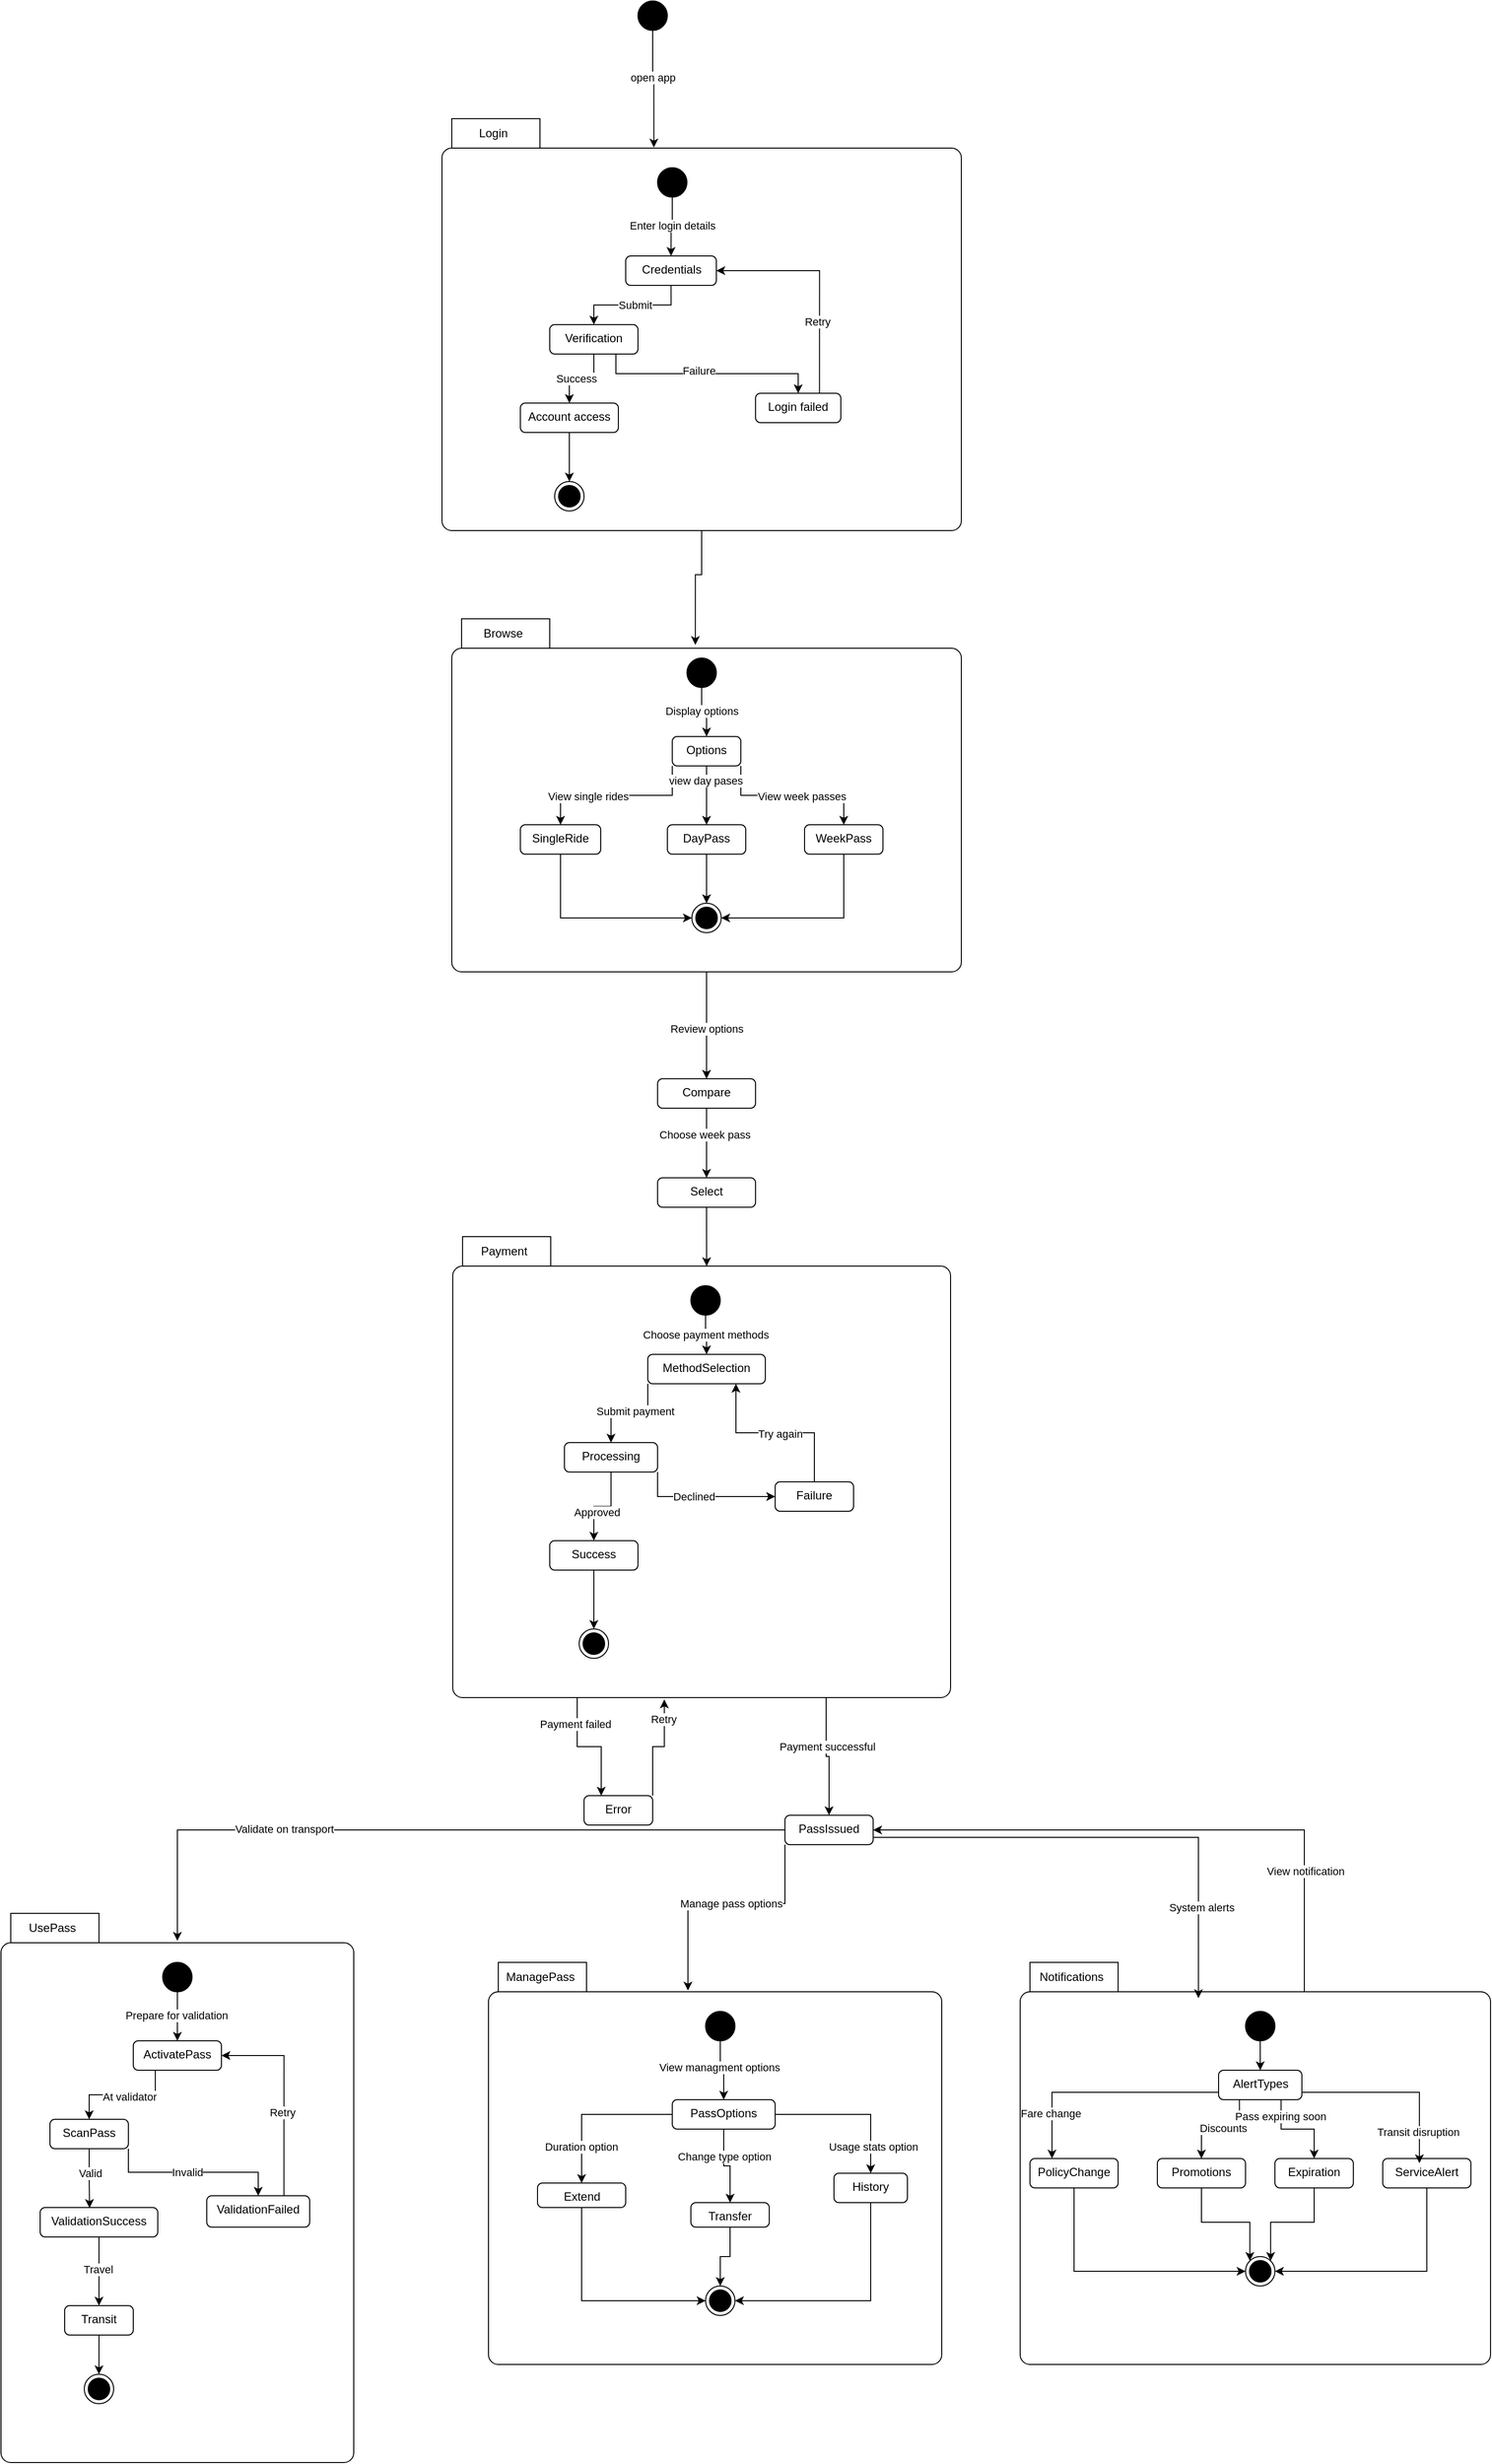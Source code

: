 <mxfile version="26.2.15">
  <diagram name="Page-1" id="yWDS3eIDdbbc97fjiq93">
    <mxGraphModel dx="3547" dy="3130" grid="1" gridSize="10" guides="1" tooltips="1" connect="1" arrows="1" fold="1" page="1" pageScale="1" pageWidth="827" pageHeight="1169" math="0" shadow="0">
      <root>
        <mxCell id="0" />
        <mxCell id="1" parent="0" />
        <mxCell id="4ijnzWLCs2FJMQsc7-n7-1" value="" style="ellipse;fillColor=strokeColor;html=1;" vertex="1" parent="1">
          <mxGeometry x="330" y="40" width="30" height="30" as="geometry" />
        </mxCell>
        <mxCell id="4ijnzWLCs2FJMQsc7-n7-2" value="Login" style="shape=folder;align=center;verticalAlign=middle;fontStyle=0;tabWidth=100;tabHeight=30;tabPosition=left;html=1;boundedLbl=1;labelInHeader=1;rounded=1;absoluteArcSize=1;arcSize=10;whiteSpace=wrap;" vertex="1" parent="1">
          <mxGeometry x="130" y="160" width="530" height="420" as="geometry" />
        </mxCell>
        <mxCell id="4ijnzWLCs2FJMQsc7-n7-4" style="edgeStyle=orthogonalEdgeStyle;rounded=0;orthogonalLoop=1;jettySize=auto;html=1;exitX=0.5;exitY=1;exitDx=0;exitDy=0;entryX=0.408;entryY=0.07;entryDx=0;entryDy=0;entryPerimeter=0;" edge="1" parent="1" source="4ijnzWLCs2FJMQsc7-n7-1" target="4ijnzWLCs2FJMQsc7-n7-2">
          <mxGeometry relative="1" as="geometry" />
        </mxCell>
        <mxCell id="4ijnzWLCs2FJMQsc7-n7-5" value="open app" style="edgeLabel;html=1;align=center;verticalAlign=middle;resizable=0;points=[];" vertex="1" connectable="0" parent="4ijnzWLCs2FJMQsc7-n7-4">
          <mxGeometry x="-0.194" y="-1" relative="1" as="geometry">
            <mxPoint as="offset" />
          </mxGeometry>
        </mxCell>
        <mxCell id="4ijnzWLCs2FJMQsc7-n7-8" style="edgeStyle=orthogonalEdgeStyle;rounded=0;orthogonalLoop=1;jettySize=auto;html=1;exitX=0.5;exitY=1;exitDx=0;exitDy=0;entryX=0.5;entryY=0;entryDx=0;entryDy=0;" edge="1" parent="1" source="4ijnzWLCs2FJMQsc7-n7-6" target="4ijnzWLCs2FJMQsc7-n7-7">
          <mxGeometry relative="1" as="geometry" />
        </mxCell>
        <mxCell id="4ijnzWLCs2FJMQsc7-n7-9" value="Enter login details" style="edgeLabel;html=1;align=center;verticalAlign=middle;resizable=0;points=[];" vertex="1" connectable="0" parent="4ijnzWLCs2FJMQsc7-n7-8">
          <mxGeometry x="-0.02" y="-1" relative="1" as="geometry">
            <mxPoint as="offset" />
          </mxGeometry>
        </mxCell>
        <mxCell id="4ijnzWLCs2FJMQsc7-n7-6" value="" style="ellipse;fillColor=strokeColor;html=1;" vertex="1" parent="1">
          <mxGeometry x="350" y="210" width="30" height="30" as="geometry" />
        </mxCell>
        <mxCell id="4ijnzWLCs2FJMQsc7-n7-13" style="edgeStyle=orthogonalEdgeStyle;rounded=0;orthogonalLoop=1;jettySize=auto;html=1;exitX=0.5;exitY=1;exitDx=0;exitDy=0;entryX=0.5;entryY=0;entryDx=0;entryDy=0;" edge="1" parent="1" source="4ijnzWLCs2FJMQsc7-n7-7" target="4ijnzWLCs2FJMQsc7-n7-10">
          <mxGeometry relative="1" as="geometry" />
        </mxCell>
        <mxCell id="4ijnzWLCs2FJMQsc7-n7-21" value="Submit" style="edgeLabel;html=1;align=center;verticalAlign=middle;resizable=0;points=[];" vertex="1" connectable="0" parent="4ijnzWLCs2FJMQsc7-n7-13">
          <mxGeometry x="-0.034" relative="1" as="geometry">
            <mxPoint as="offset" />
          </mxGeometry>
        </mxCell>
        <mxCell id="4ijnzWLCs2FJMQsc7-n7-7" value="Credentials" style="html=1;align=center;verticalAlign=top;rounded=1;absoluteArcSize=1;arcSize=10;dashed=0;whiteSpace=wrap;" vertex="1" parent="1">
          <mxGeometry x="317.5" y="300" width="92.5" height="30" as="geometry" />
        </mxCell>
        <mxCell id="4ijnzWLCs2FJMQsc7-n7-15" style="edgeStyle=orthogonalEdgeStyle;rounded=0;orthogonalLoop=1;jettySize=auto;html=1;exitX=0.5;exitY=1;exitDx=0;exitDy=0;entryX=0.5;entryY=0;entryDx=0;entryDy=0;" edge="1" parent="1" source="4ijnzWLCs2FJMQsc7-n7-10" target="4ijnzWLCs2FJMQsc7-n7-11">
          <mxGeometry relative="1" as="geometry" />
        </mxCell>
        <mxCell id="4ijnzWLCs2FJMQsc7-n7-23" value="Success" style="edgeLabel;html=1;align=center;verticalAlign=middle;resizable=0;points=[];" vertex="1" connectable="0" parent="4ijnzWLCs2FJMQsc7-n7-15">
          <mxGeometry x="0.163" relative="1" as="geometry">
            <mxPoint as="offset" />
          </mxGeometry>
        </mxCell>
        <mxCell id="4ijnzWLCs2FJMQsc7-n7-16" style="edgeStyle=orthogonalEdgeStyle;rounded=0;orthogonalLoop=1;jettySize=auto;html=1;exitX=0.75;exitY=1;exitDx=0;exitDy=0;entryX=0.5;entryY=0;entryDx=0;entryDy=0;" edge="1" parent="1" source="4ijnzWLCs2FJMQsc7-n7-10" target="4ijnzWLCs2FJMQsc7-n7-12">
          <mxGeometry relative="1" as="geometry" />
        </mxCell>
        <mxCell id="4ijnzWLCs2FJMQsc7-n7-22" value="Failure" style="edgeLabel;html=1;align=center;verticalAlign=middle;resizable=0;points=[];" vertex="1" connectable="0" parent="4ijnzWLCs2FJMQsc7-n7-16">
          <mxGeometry x="-0.081" y="3" relative="1" as="geometry">
            <mxPoint as="offset" />
          </mxGeometry>
        </mxCell>
        <mxCell id="4ijnzWLCs2FJMQsc7-n7-10" value="Verification" style="html=1;align=center;verticalAlign=top;rounded=1;absoluteArcSize=1;arcSize=10;dashed=0;whiteSpace=wrap;" vertex="1" parent="1">
          <mxGeometry x="240" y="370" width="90" height="30" as="geometry" />
        </mxCell>
        <mxCell id="4ijnzWLCs2FJMQsc7-n7-19" style="edgeStyle=orthogonalEdgeStyle;rounded=0;orthogonalLoop=1;jettySize=auto;html=1;exitX=0.5;exitY=1;exitDx=0;exitDy=0;entryX=0.5;entryY=0;entryDx=0;entryDy=0;" edge="1" parent="1" source="4ijnzWLCs2FJMQsc7-n7-11" target="4ijnzWLCs2FJMQsc7-n7-18">
          <mxGeometry relative="1" as="geometry" />
        </mxCell>
        <mxCell id="4ijnzWLCs2FJMQsc7-n7-11" value="Account access" style="html=1;align=center;verticalAlign=top;rounded=1;absoluteArcSize=1;arcSize=10;dashed=0;whiteSpace=wrap;" vertex="1" parent="1">
          <mxGeometry x="210" y="450" width="100" height="30" as="geometry" />
        </mxCell>
        <mxCell id="4ijnzWLCs2FJMQsc7-n7-17" style="edgeStyle=orthogonalEdgeStyle;rounded=0;orthogonalLoop=1;jettySize=auto;html=1;exitX=0.75;exitY=0;exitDx=0;exitDy=0;entryX=1;entryY=0.5;entryDx=0;entryDy=0;" edge="1" parent="1" source="4ijnzWLCs2FJMQsc7-n7-12" target="4ijnzWLCs2FJMQsc7-n7-7">
          <mxGeometry relative="1" as="geometry" />
        </mxCell>
        <mxCell id="4ijnzWLCs2FJMQsc7-n7-20" value="Retry" style="edgeLabel;html=1;align=center;verticalAlign=middle;resizable=0;points=[];" vertex="1" connectable="0" parent="4ijnzWLCs2FJMQsc7-n7-17">
          <mxGeometry x="-0.361" y="3" relative="1" as="geometry">
            <mxPoint as="offset" />
          </mxGeometry>
        </mxCell>
        <mxCell id="4ijnzWLCs2FJMQsc7-n7-12" value="Login failed" style="html=1;align=center;verticalAlign=top;rounded=1;absoluteArcSize=1;arcSize=10;dashed=0;whiteSpace=wrap;" vertex="1" parent="1">
          <mxGeometry x="450" y="440" width="87" height="30" as="geometry" />
        </mxCell>
        <mxCell id="4ijnzWLCs2FJMQsc7-n7-18" value="" style="ellipse;html=1;shape=endState;fillColor=strokeColor;" vertex="1" parent="1">
          <mxGeometry x="245" y="530" width="30" height="30" as="geometry" />
        </mxCell>
        <mxCell id="4ijnzWLCs2FJMQsc7-n7-46" style="edgeStyle=orthogonalEdgeStyle;rounded=0;orthogonalLoop=1;jettySize=auto;html=1;exitX=0.5;exitY=1;exitDx=0;exitDy=0;exitPerimeter=0;entryX=0.5;entryY=0;entryDx=0;entryDy=0;" edge="1" parent="1" source="4ijnzWLCs2FJMQsc7-n7-24" target="4ijnzWLCs2FJMQsc7-n7-44">
          <mxGeometry relative="1" as="geometry" />
        </mxCell>
        <mxCell id="4ijnzWLCs2FJMQsc7-n7-47" value="Review options" style="edgeLabel;html=1;align=center;verticalAlign=middle;resizable=0;points=[];" vertex="1" connectable="0" parent="4ijnzWLCs2FJMQsc7-n7-46">
          <mxGeometry x="0.054" relative="1" as="geometry">
            <mxPoint as="offset" />
          </mxGeometry>
        </mxCell>
        <mxCell id="4ijnzWLCs2FJMQsc7-n7-24" value="Browse" style="shape=folder;align=center;verticalAlign=middle;fontStyle=0;tabWidth=100;tabHeight=30;tabPosition=left;html=1;boundedLbl=1;labelInHeader=1;rounded=1;absoluteArcSize=1;arcSize=10;whiteSpace=wrap;" vertex="1" parent="1">
          <mxGeometry x="140" y="670" width="520" height="360" as="geometry" />
        </mxCell>
        <mxCell id="4ijnzWLCs2FJMQsc7-n7-25" style="edgeStyle=orthogonalEdgeStyle;rounded=0;orthogonalLoop=1;jettySize=auto;html=1;exitX=0.5;exitY=1;exitDx=0;exitDy=0;exitPerimeter=0;entryX=0.478;entryY=0.074;entryDx=0;entryDy=0;entryPerimeter=0;" edge="1" parent="1" source="4ijnzWLCs2FJMQsc7-n7-2" target="4ijnzWLCs2FJMQsc7-n7-24">
          <mxGeometry relative="1" as="geometry" />
        </mxCell>
        <mxCell id="4ijnzWLCs2FJMQsc7-n7-31" style="edgeStyle=orthogonalEdgeStyle;rounded=0;orthogonalLoop=1;jettySize=auto;html=1;exitX=0.5;exitY=1;exitDx=0;exitDy=0;entryX=0.5;entryY=0;entryDx=0;entryDy=0;" edge="1" parent="1" source="4ijnzWLCs2FJMQsc7-n7-26" target="4ijnzWLCs2FJMQsc7-n7-27">
          <mxGeometry relative="1" as="geometry" />
        </mxCell>
        <mxCell id="4ijnzWLCs2FJMQsc7-n7-32" value="Display options" style="edgeLabel;html=1;align=center;verticalAlign=middle;resizable=0;points=[];" vertex="1" connectable="0" parent="4ijnzWLCs2FJMQsc7-n7-31">
          <mxGeometry x="-0.12" relative="1" as="geometry">
            <mxPoint as="offset" />
          </mxGeometry>
        </mxCell>
        <mxCell id="4ijnzWLCs2FJMQsc7-n7-26" value="" style="ellipse;fillColor=strokeColor;html=1;" vertex="1" parent="1">
          <mxGeometry x="380" y="710" width="30" height="30" as="geometry" />
        </mxCell>
        <mxCell id="4ijnzWLCs2FJMQsc7-n7-33" style="edgeStyle=orthogonalEdgeStyle;rounded=0;orthogonalLoop=1;jettySize=auto;html=1;exitX=0;exitY=1;exitDx=0;exitDy=0;entryX=0.5;entryY=0;entryDx=0;entryDy=0;" edge="1" parent="1" source="4ijnzWLCs2FJMQsc7-n7-27" target="4ijnzWLCs2FJMQsc7-n7-28">
          <mxGeometry relative="1" as="geometry" />
        </mxCell>
        <mxCell id="4ijnzWLCs2FJMQsc7-n7-40" value="View single rides" style="edgeLabel;html=1;align=center;verticalAlign=middle;resizable=0;points=[];" vertex="1" connectable="0" parent="4ijnzWLCs2FJMQsc7-n7-33">
          <mxGeometry x="0.336" y="1" relative="1" as="geometry">
            <mxPoint as="offset" />
          </mxGeometry>
        </mxCell>
        <mxCell id="4ijnzWLCs2FJMQsc7-n7-34" style="edgeStyle=orthogonalEdgeStyle;rounded=0;orthogonalLoop=1;jettySize=auto;html=1;exitX=1;exitY=1;exitDx=0;exitDy=0;entryX=0.5;entryY=0;entryDx=0;entryDy=0;" edge="1" parent="1" source="4ijnzWLCs2FJMQsc7-n7-27" target="4ijnzWLCs2FJMQsc7-n7-30">
          <mxGeometry relative="1" as="geometry" />
        </mxCell>
        <mxCell id="4ijnzWLCs2FJMQsc7-n7-42" value="View week passes" style="edgeLabel;html=1;align=center;verticalAlign=middle;resizable=0;points=[];" vertex="1" connectable="0" parent="4ijnzWLCs2FJMQsc7-n7-34">
          <mxGeometry x="0.113" y="-1" relative="1" as="geometry">
            <mxPoint as="offset" />
          </mxGeometry>
        </mxCell>
        <mxCell id="4ijnzWLCs2FJMQsc7-n7-35" style="edgeStyle=orthogonalEdgeStyle;rounded=0;orthogonalLoop=1;jettySize=auto;html=1;exitX=0.5;exitY=1;exitDx=0;exitDy=0;entryX=0.5;entryY=0;entryDx=0;entryDy=0;" edge="1" parent="1" source="4ijnzWLCs2FJMQsc7-n7-27" target="4ijnzWLCs2FJMQsc7-n7-29">
          <mxGeometry relative="1" as="geometry" />
        </mxCell>
        <mxCell id="4ijnzWLCs2FJMQsc7-n7-41" value="view day pases" style="edgeLabel;html=1;align=center;verticalAlign=middle;resizable=0;points=[];" vertex="1" connectable="0" parent="4ijnzWLCs2FJMQsc7-n7-35">
          <mxGeometry x="-0.493" y="-1" relative="1" as="geometry">
            <mxPoint as="offset" />
          </mxGeometry>
        </mxCell>
        <mxCell id="4ijnzWLCs2FJMQsc7-n7-27" value="Options" style="html=1;align=center;verticalAlign=top;rounded=1;absoluteArcSize=1;arcSize=10;dashed=0;whiteSpace=wrap;" vertex="1" parent="1">
          <mxGeometry x="365" y="790" width="70" height="30" as="geometry" />
        </mxCell>
        <mxCell id="4ijnzWLCs2FJMQsc7-n7-37" style="edgeStyle=orthogonalEdgeStyle;rounded=0;orthogonalLoop=1;jettySize=auto;html=1;exitX=0.5;exitY=1;exitDx=0;exitDy=0;entryX=0;entryY=0.5;entryDx=0;entryDy=0;" edge="1" parent="1" source="4ijnzWLCs2FJMQsc7-n7-28" target="4ijnzWLCs2FJMQsc7-n7-36">
          <mxGeometry relative="1" as="geometry" />
        </mxCell>
        <mxCell id="4ijnzWLCs2FJMQsc7-n7-28" value="SingleRide" style="html=1;align=center;verticalAlign=top;rounded=1;absoluteArcSize=1;arcSize=10;dashed=0;whiteSpace=wrap;" vertex="1" parent="1">
          <mxGeometry x="210" y="880" width="82" height="30" as="geometry" />
        </mxCell>
        <mxCell id="4ijnzWLCs2FJMQsc7-n7-38" style="edgeStyle=orthogonalEdgeStyle;rounded=0;orthogonalLoop=1;jettySize=auto;html=1;exitX=0.5;exitY=1;exitDx=0;exitDy=0;entryX=0.5;entryY=0;entryDx=0;entryDy=0;" edge="1" parent="1" source="4ijnzWLCs2FJMQsc7-n7-29" target="4ijnzWLCs2FJMQsc7-n7-36">
          <mxGeometry relative="1" as="geometry" />
        </mxCell>
        <mxCell id="4ijnzWLCs2FJMQsc7-n7-29" value="DayPass" style="html=1;align=center;verticalAlign=top;rounded=1;absoluteArcSize=1;arcSize=10;dashed=0;whiteSpace=wrap;" vertex="1" parent="1">
          <mxGeometry x="360" y="880" width="80" height="30" as="geometry" />
        </mxCell>
        <mxCell id="4ijnzWLCs2FJMQsc7-n7-39" style="edgeStyle=orthogonalEdgeStyle;rounded=0;orthogonalLoop=1;jettySize=auto;html=1;exitX=0.5;exitY=1;exitDx=0;exitDy=0;entryX=1;entryY=0.5;entryDx=0;entryDy=0;" edge="1" parent="1" source="4ijnzWLCs2FJMQsc7-n7-30" target="4ijnzWLCs2FJMQsc7-n7-36">
          <mxGeometry relative="1" as="geometry" />
        </mxCell>
        <mxCell id="4ijnzWLCs2FJMQsc7-n7-30" value="WeekPass" style="html=1;align=center;verticalAlign=top;rounded=1;absoluteArcSize=1;arcSize=10;dashed=0;whiteSpace=wrap;" vertex="1" parent="1">
          <mxGeometry x="500" y="880" width="80" height="30" as="geometry" />
        </mxCell>
        <mxCell id="4ijnzWLCs2FJMQsc7-n7-36" value="" style="ellipse;html=1;shape=endState;fillColor=strokeColor;" vertex="1" parent="1">
          <mxGeometry x="385" y="960" width="30" height="30" as="geometry" />
        </mxCell>
        <mxCell id="4ijnzWLCs2FJMQsc7-n7-74" style="edgeStyle=orthogonalEdgeStyle;rounded=0;orthogonalLoop=1;jettySize=auto;html=1;exitX=0.25;exitY=1;exitDx=0;exitDy=0;exitPerimeter=0;entryX=0.25;entryY=0;entryDx=0;entryDy=0;" edge="1" parent="1" source="4ijnzWLCs2FJMQsc7-n7-43" target="4ijnzWLCs2FJMQsc7-n7-71">
          <mxGeometry relative="1" as="geometry" />
        </mxCell>
        <mxCell id="4ijnzWLCs2FJMQsc7-n7-76" value="Payment failed" style="edgeLabel;html=1;align=center;verticalAlign=middle;resizable=0;points=[];" vertex="1" connectable="0" parent="4ijnzWLCs2FJMQsc7-n7-74">
          <mxGeometry x="-0.569" y="-2" relative="1" as="geometry">
            <mxPoint as="offset" />
          </mxGeometry>
        </mxCell>
        <mxCell id="4ijnzWLCs2FJMQsc7-n7-75" style="edgeStyle=orthogonalEdgeStyle;rounded=0;orthogonalLoop=1;jettySize=auto;html=1;exitX=0.75;exitY=1;exitDx=0;exitDy=0;exitPerimeter=0;entryX=0.5;entryY=0;entryDx=0;entryDy=0;" edge="1" parent="1" source="4ijnzWLCs2FJMQsc7-n7-43" target="4ijnzWLCs2FJMQsc7-n7-72">
          <mxGeometry relative="1" as="geometry" />
        </mxCell>
        <mxCell id="4ijnzWLCs2FJMQsc7-n7-78" value="Payment successful" style="edgeLabel;html=1;align=center;verticalAlign=middle;resizable=0;points=[];" vertex="1" connectable="0" parent="4ijnzWLCs2FJMQsc7-n7-75">
          <mxGeometry x="-0.192" y="1" relative="1" as="geometry">
            <mxPoint as="offset" />
          </mxGeometry>
        </mxCell>
        <mxCell id="4ijnzWLCs2FJMQsc7-n7-43" value="Payment" style="shape=folder;align=center;verticalAlign=middle;fontStyle=0;tabWidth=100;tabHeight=30;tabPosition=left;html=1;boundedLbl=1;labelInHeader=1;rounded=1;absoluteArcSize=1;arcSize=10;whiteSpace=wrap;" vertex="1" parent="1">
          <mxGeometry x="141" y="1300" width="508" height="470" as="geometry" />
        </mxCell>
        <mxCell id="4ijnzWLCs2FJMQsc7-n7-48" style="edgeStyle=orthogonalEdgeStyle;rounded=0;orthogonalLoop=1;jettySize=auto;html=1;exitX=0.5;exitY=1;exitDx=0;exitDy=0;entryX=0.5;entryY=0;entryDx=0;entryDy=0;" edge="1" parent="1" source="4ijnzWLCs2FJMQsc7-n7-44" target="4ijnzWLCs2FJMQsc7-n7-45">
          <mxGeometry relative="1" as="geometry" />
        </mxCell>
        <mxCell id="4ijnzWLCs2FJMQsc7-n7-49" value="Choose week pass" style="edgeLabel;html=1;align=center;verticalAlign=middle;resizable=0;points=[];" vertex="1" connectable="0" parent="4ijnzWLCs2FJMQsc7-n7-48">
          <mxGeometry x="-0.254" y="-2" relative="1" as="geometry">
            <mxPoint as="offset" />
          </mxGeometry>
        </mxCell>
        <mxCell id="4ijnzWLCs2FJMQsc7-n7-44" value="Compare" style="html=1;align=center;verticalAlign=top;rounded=1;absoluteArcSize=1;arcSize=10;dashed=0;whiteSpace=wrap;" vertex="1" parent="1">
          <mxGeometry x="350" y="1139" width="100" height="30" as="geometry" />
        </mxCell>
        <mxCell id="4ijnzWLCs2FJMQsc7-n7-45" value="Select" style="html=1;align=center;verticalAlign=top;rounded=1;absoluteArcSize=1;arcSize=10;dashed=0;whiteSpace=wrap;" vertex="1" parent="1">
          <mxGeometry x="350" y="1240" width="100" height="30" as="geometry" />
        </mxCell>
        <mxCell id="4ijnzWLCs2FJMQsc7-n7-50" style="edgeStyle=orthogonalEdgeStyle;rounded=0;orthogonalLoop=1;jettySize=auto;html=1;exitX=0.5;exitY=1;exitDx=0;exitDy=0;entryX=0.51;entryY=0.064;entryDx=0;entryDy=0;entryPerimeter=0;" edge="1" parent="1" source="4ijnzWLCs2FJMQsc7-n7-45" target="4ijnzWLCs2FJMQsc7-n7-43">
          <mxGeometry relative="1" as="geometry" />
        </mxCell>
        <mxCell id="4ijnzWLCs2FJMQsc7-n7-56" style="edgeStyle=orthogonalEdgeStyle;rounded=0;orthogonalLoop=1;jettySize=auto;html=1;exitX=0.5;exitY=1;exitDx=0;exitDy=0;entryX=0.5;entryY=0;entryDx=0;entryDy=0;" edge="1" parent="1" source="4ijnzWLCs2FJMQsc7-n7-51" target="4ijnzWLCs2FJMQsc7-n7-52">
          <mxGeometry relative="1" as="geometry" />
        </mxCell>
        <mxCell id="4ijnzWLCs2FJMQsc7-n7-57" value="Choose payment methods" style="edgeLabel;html=1;align=center;verticalAlign=middle;resizable=0;points=[];" vertex="1" connectable="0" parent="4ijnzWLCs2FJMQsc7-n7-56">
          <mxGeometry x="-0.051" relative="1" as="geometry">
            <mxPoint as="offset" />
          </mxGeometry>
        </mxCell>
        <mxCell id="4ijnzWLCs2FJMQsc7-n7-51" value="" style="ellipse;fillColor=strokeColor;html=1;" vertex="1" parent="1">
          <mxGeometry x="384" y="1350" width="30" height="30" as="geometry" />
        </mxCell>
        <mxCell id="4ijnzWLCs2FJMQsc7-n7-58" style="edgeStyle=orthogonalEdgeStyle;rounded=0;orthogonalLoop=1;jettySize=auto;html=1;exitX=0;exitY=1;exitDx=0;exitDy=0;entryX=0.5;entryY=0;entryDx=0;entryDy=0;" edge="1" parent="1" source="4ijnzWLCs2FJMQsc7-n7-52" target="4ijnzWLCs2FJMQsc7-n7-53">
          <mxGeometry relative="1" as="geometry" />
        </mxCell>
        <mxCell id="4ijnzWLCs2FJMQsc7-n7-59" value="Submit payment" style="edgeLabel;html=1;align=center;verticalAlign=middle;resizable=0;points=[];" vertex="1" connectable="0" parent="4ijnzWLCs2FJMQsc7-n7-58">
          <mxGeometry x="-0.117" y="-2" relative="1" as="geometry">
            <mxPoint as="offset" />
          </mxGeometry>
        </mxCell>
        <mxCell id="4ijnzWLCs2FJMQsc7-n7-52" value="MethodSelection" style="html=1;align=center;verticalAlign=top;rounded=1;absoluteArcSize=1;arcSize=10;dashed=0;whiteSpace=wrap;" vertex="1" parent="1">
          <mxGeometry x="340" y="1420" width="120" height="30" as="geometry" />
        </mxCell>
        <mxCell id="4ijnzWLCs2FJMQsc7-n7-60" style="edgeStyle=orthogonalEdgeStyle;rounded=0;orthogonalLoop=1;jettySize=auto;html=1;exitX=0.5;exitY=1;exitDx=0;exitDy=0;entryX=0.5;entryY=0;entryDx=0;entryDy=0;" edge="1" parent="1" source="4ijnzWLCs2FJMQsc7-n7-53" target="4ijnzWLCs2FJMQsc7-n7-54">
          <mxGeometry relative="1" as="geometry" />
        </mxCell>
        <mxCell id="4ijnzWLCs2FJMQsc7-n7-67" value="Approved" style="edgeLabel;html=1;align=center;verticalAlign=middle;resizable=0;points=[];" vertex="1" connectable="0" parent="4ijnzWLCs2FJMQsc7-n7-60">
          <mxGeometry x="0.322" y="3" relative="1" as="geometry">
            <mxPoint as="offset" />
          </mxGeometry>
        </mxCell>
        <mxCell id="4ijnzWLCs2FJMQsc7-n7-61" style="edgeStyle=orthogonalEdgeStyle;rounded=0;orthogonalLoop=1;jettySize=auto;html=1;exitX=1;exitY=1;exitDx=0;exitDy=0;entryX=0;entryY=0.5;entryDx=0;entryDy=0;" edge="1" parent="1" source="4ijnzWLCs2FJMQsc7-n7-53" target="4ijnzWLCs2FJMQsc7-n7-55">
          <mxGeometry relative="1" as="geometry" />
        </mxCell>
        <mxCell id="4ijnzWLCs2FJMQsc7-n7-66" value="Declined" style="edgeLabel;html=1;align=center;verticalAlign=middle;resizable=0;points=[];" vertex="1" connectable="0" parent="4ijnzWLCs2FJMQsc7-n7-61">
          <mxGeometry x="-0.145" relative="1" as="geometry">
            <mxPoint as="offset" />
          </mxGeometry>
        </mxCell>
        <mxCell id="4ijnzWLCs2FJMQsc7-n7-53" value="Processing" style="html=1;align=center;verticalAlign=top;rounded=1;absoluteArcSize=1;arcSize=10;dashed=0;whiteSpace=wrap;" vertex="1" parent="1">
          <mxGeometry x="255" y="1510" width="95" height="30" as="geometry" />
        </mxCell>
        <mxCell id="4ijnzWLCs2FJMQsc7-n7-64" style="edgeStyle=orthogonalEdgeStyle;rounded=0;orthogonalLoop=1;jettySize=auto;html=1;exitX=0.5;exitY=1;exitDx=0;exitDy=0;entryX=0.5;entryY=0;entryDx=0;entryDy=0;" edge="1" parent="1" source="4ijnzWLCs2FJMQsc7-n7-54" target="4ijnzWLCs2FJMQsc7-n7-63">
          <mxGeometry relative="1" as="geometry" />
        </mxCell>
        <mxCell id="4ijnzWLCs2FJMQsc7-n7-54" value="Success" style="html=1;align=center;verticalAlign=top;rounded=1;absoluteArcSize=1;arcSize=10;dashed=0;whiteSpace=wrap;" vertex="1" parent="1">
          <mxGeometry x="240" y="1610" width="90" height="30" as="geometry" />
        </mxCell>
        <mxCell id="4ijnzWLCs2FJMQsc7-n7-62" style="edgeStyle=orthogonalEdgeStyle;rounded=0;orthogonalLoop=1;jettySize=auto;html=1;exitX=0.5;exitY=0;exitDx=0;exitDy=0;entryX=0.75;entryY=1;entryDx=0;entryDy=0;" edge="1" parent="1" source="4ijnzWLCs2FJMQsc7-n7-55" target="4ijnzWLCs2FJMQsc7-n7-52">
          <mxGeometry relative="1" as="geometry" />
        </mxCell>
        <mxCell id="4ijnzWLCs2FJMQsc7-n7-65" value="Try again" style="edgeLabel;html=1;align=center;verticalAlign=middle;resizable=0;points=[];" vertex="1" connectable="0" parent="4ijnzWLCs2FJMQsc7-n7-62">
          <mxGeometry x="-0.051" y="1" relative="1" as="geometry">
            <mxPoint as="offset" />
          </mxGeometry>
        </mxCell>
        <mxCell id="4ijnzWLCs2FJMQsc7-n7-55" value="Failure" style="html=1;align=center;verticalAlign=top;rounded=1;absoluteArcSize=1;arcSize=10;dashed=0;whiteSpace=wrap;" vertex="1" parent="1">
          <mxGeometry x="470" y="1550" width="80" height="30" as="geometry" />
        </mxCell>
        <mxCell id="4ijnzWLCs2FJMQsc7-n7-63" value="" style="ellipse;html=1;shape=endState;fillColor=strokeColor;" vertex="1" parent="1">
          <mxGeometry x="270" y="1700" width="30" height="30" as="geometry" />
        </mxCell>
        <mxCell id="4ijnzWLCs2FJMQsc7-n7-68" value="UsePass" style="shape=folder;align=center;verticalAlign=middle;fontStyle=0;tabWidth=100;tabHeight=30;tabPosition=left;html=1;boundedLbl=1;labelInHeader=1;rounded=1;absoluteArcSize=1;arcSize=10;whiteSpace=wrap;" vertex="1" parent="1">
          <mxGeometry x="-320" y="1990" width="360" height="560" as="geometry" />
        </mxCell>
        <mxCell id="4ijnzWLCs2FJMQsc7-n7-69" value="ManagePass" style="shape=folder;align=center;verticalAlign=middle;fontStyle=0;tabWidth=100;tabHeight=30;tabPosition=left;html=1;boundedLbl=1;labelInHeader=1;rounded=1;absoluteArcSize=1;arcSize=10;whiteSpace=wrap;" vertex="1" parent="1">
          <mxGeometry x="177.5" y="2040" width="462.5" height="410" as="geometry" />
        </mxCell>
        <mxCell id="4ijnzWLCs2FJMQsc7-n7-83" style="edgeStyle=orthogonalEdgeStyle;rounded=0;orthogonalLoop=1;jettySize=auto;html=1;exitX=0;exitY=0;exitDx=290;exitDy=30;exitPerimeter=0;entryX=1;entryY=0.5;entryDx=0;entryDy=0;" edge="1" parent="1" source="4ijnzWLCs2FJMQsc7-n7-70" target="4ijnzWLCs2FJMQsc7-n7-72">
          <mxGeometry relative="1" as="geometry">
            <Array as="points">
              <mxPoint x="1010" y="1905" />
            </Array>
          </mxGeometry>
        </mxCell>
        <mxCell id="4ijnzWLCs2FJMQsc7-n7-148" value="View notification" style="edgeLabel;html=1;align=center;verticalAlign=middle;resizable=0;points=[];" vertex="1" connectable="0" parent="4ijnzWLCs2FJMQsc7-n7-83">
          <mxGeometry x="-0.591" y="-1" relative="1" as="geometry">
            <mxPoint as="offset" />
          </mxGeometry>
        </mxCell>
        <mxCell id="4ijnzWLCs2FJMQsc7-n7-70" value="Notifications" style="shape=folder;align=center;verticalAlign=middle;fontStyle=0;tabWidth=100;tabHeight=30;tabPosition=left;html=1;boundedLbl=1;labelInHeader=1;rounded=1;absoluteArcSize=1;arcSize=10;whiteSpace=wrap;" vertex="1" parent="1">
          <mxGeometry x="720" y="2040" width="480" height="410" as="geometry" />
        </mxCell>
        <mxCell id="4ijnzWLCs2FJMQsc7-n7-71" value="Error" style="html=1;align=center;verticalAlign=top;rounded=1;absoluteArcSize=1;arcSize=10;dashed=0;whiteSpace=wrap;" vertex="1" parent="1">
          <mxGeometry x="275" y="1870" width="70" height="30" as="geometry" />
        </mxCell>
        <mxCell id="4ijnzWLCs2FJMQsc7-n7-72" value="PassIssued" style="html=1;align=center;verticalAlign=top;rounded=1;absoluteArcSize=1;arcSize=10;dashed=0;whiteSpace=wrap;" vertex="1" parent="1">
          <mxGeometry x="480" y="1890" width="90" height="30" as="geometry" />
        </mxCell>
        <mxCell id="4ijnzWLCs2FJMQsc7-n7-73" style="edgeStyle=orthogonalEdgeStyle;rounded=0;orthogonalLoop=1;jettySize=auto;html=1;exitX=1;exitY=0;exitDx=0;exitDy=0;entryX=0.425;entryY=1.004;entryDx=0;entryDy=0;entryPerimeter=0;" edge="1" parent="1" source="4ijnzWLCs2FJMQsc7-n7-71" target="4ijnzWLCs2FJMQsc7-n7-43">
          <mxGeometry relative="1" as="geometry" />
        </mxCell>
        <mxCell id="4ijnzWLCs2FJMQsc7-n7-77" value="Retry" style="edgeLabel;html=1;align=center;verticalAlign=middle;resizable=0;points=[];" vertex="1" connectable="0" parent="4ijnzWLCs2FJMQsc7-n7-73">
          <mxGeometry x="0.624" y="1" relative="1" as="geometry">
            <mxPoint y="-1" as="offset" />
          </mxGeometry>
        </mxCell>
        <mxCell id="4ijnzWLCs2FJMQsc7-n7-79" style="edgeStyle=orthogonalEdgeStyle;rounded=0;orthogonalLoop=1;jettySize=auto;html=1;exitX=0;exitY=1;exitDx=0;exitDy=0;entryX=0.44;entryY=0.07;entryDx=0;entryDy=0;entryPerimeter=0;" edge="1" parent="1" source="4ijnzWLCs2FJMQsc7-n7-72" target="4ijnzWLCs2FJMQsc7-n7-69">
          <mxGeometry relative="1" as="geometry" />
        </mxCell>
        <mxCell id="4ijnzWLCs2FJMQsc7-n7-80" value="Manage pass options" style="edgeLabel;html=1;align=center;verticalAlign=middle;resizable=0;points=[];" vertex="1" connectable="0" parent="4ijnzWLCs2FJMQsc7-n7-79">
          <mxGeometry x="-0.068" relative="1" as="geometry">
            <mxPoint as="offset" />
          </mxGeometry>
        </mxCell>
        <mxCell id="4ijnzWLCs2FJMQsc7-n7-81" style="edgeStyle=orthogonalEdgeStyle;rounded=0;orthogonalLoop=1;jettySize=auto;html=1;exitX=0;exitY=0.5;exitDx=0;exitDy=0;entryX=0.5;entryY=0.05;entryDx=0;entryDy=0;entryPerimeter=0;" edge="1" parent="1" source="4ijnzWLCs2FJMQsc7-n7-72" target="4ijnzWLCs2FJMQsc7-n7-68">
          <mxGeometry relative="1" as="geometry" />
        </mxCell>
        <mxCell id="4ijnzWLCs2FJMQsc7-n7-146" value="Validate on transport" style="edgeLabel;html=1;align=center;verticalAlign=middle;resizable=0;points=[];" vertex="1" connectable="0" parent="4ijnzWLCs2FJMQsc7-n7-81">
          <mxGeometry x="0.399" y="-1" relative="1" as="geometry">
            <mxPoint x="1" as="offset" />
          </mxGeometry>
        </mxCell>
        <mxCell id="4ijnzWLCs2FJMQsc7-n7-82" style="edgeStyle=orthogonalEdgeStyle;rounded=0;orthogonalLoop=1;jettySize=auto;html=1;exitX=1;exitY=0.75;exitDx=0;exitDy=0;entryX=0.379;entryY=0.089;entryDx=0;entryDy=0;entryPerimeter=0;" edge="1" parent="1" source="4ijnzWLCs2FJMQsc7-n7-72" target="4ijnzWLCs2FJMQsc7-n7-70">
          <mxGeometry relative="1" as="geometry" />
        </mxCell>
        <mxCell id="4ijnzWLCs2FJMQsc7-n7-147" value="System alerts" style="edgeLabel;html=1;align=center;verticalAlign=middle;resizable=0;points=[];" vertex="1" connectable="0" parent="4ijnzWLCs2FJMQsc7-n7-82">
          <mxGeometry x="0.626" y="3" relative="1" as="geometry">
            <mxPoint as="offset" />
          </mxGeometry>
        </mxCell>
        <mxCell id="4ijnzWLCs2FJMQsc7-n7-90" style="edgeStyle=orthogonalEdgeStyle;rounded=0;orthogonalLoop=1;jettySize=auto;html=1;exitX=0.5;exitY=1;exitDx=0;exitDy=0;entryX=0.5;entryY=0;entryDx=0;entryDy=0;" edge="1" parent="1" source="4ijnzWLCs2FJMQsc7-n7-84" target="4ijnzWLCs2FJMQsc7-n7-85">
          <mxGeometry relative="1" as="geometry" />
        </mxCell>
        <mxCell id="4ijnzWLCs2FJMQsc7-n7-97" value="Prepare for validation" style="edgeLabel;html=1;align=center;verticalAlign=middle;resizable=0;points=[];" vertex="1" connectable="0" parent="4ijnzWLCs2FJMQsc7-n7-90">
          <mxGeometry x="-0.044" y="-1" relative="1" as="geometry">
            <mxPoint as="offset" />
          </mxGeometry>
        </mxCell>
        <mxCell id="4ijnzWLCs2FJMQsc7-n7-84" value="" style="ellipse;fillColor=strokeColor;html=1;" vertex="1" parent="1">
          <mxGeometry x="-155" y="2040" width="30" height="30" as="geometry" />
        </mxCell>
        <mxCell id="4ijnzWLCs2FJMQsc7-n7-91" style="edgeStyle=orthogonalEdgeStyle;rounded=0;orthogonalLoop=1;jettySize=auto;html=1;exitX=0.25;exitY=1;exitDx=0;exitDy=0;entryX=0.5;entryY=0;entryDx=0;entryDy=0;" edge="1" parent="1" source="4ijnzWLCs2FJMQsc7-n7-85" target="4ijnzWLCs2FJMQsc7-n7-86">
          <mxGeometry relative="1" as="geometry" />
        </mxCell>
        <mxCell id="4ijnzWLCs2FJMQsc7-n7-98" value="At validator" style="edgeLabel;html=1;align=center;verticalAlign=middle;resizable=0;points=[];" vertex="1" connectable="0" parent="4ijnzWLCs2FJMQsc7-n7-91">
          <mxGeometry x="-0.119" y="2" relative="1" as="geometry">
            <mxPoint as="offset" />
          </mxGeometry>
        </mxCell>
        <mxCell id="4ijnzWLCs2FJMQsc7-n7-85" value="ActivatePass" style="html=1;align=center;verticalAlign=top;rounded=1;absoluteArcSize=1;arcSize=10;dashed=0;whiteSpace=wrap;" vertex="1" parent="1">
          <mxGeometry x="-185" y="2120" width="90" height="30" as="geometry" />
        </mxCell>
        <mxCell id="4ijnzWLCs2FJMQsc7-n7-93" style="edgeStyle=orthogonalEdgeStyle;rounded=0;orthogonalLoop=1;jettySize=auto;html=1;exitX=1;exitY=1;exitDx=0;exitDy=0;entryX=0.5;entryY=0;entryDx=0;entryDy=0;" edge="1" parent="1" source="4ijnzWLCs2FJMQsc7-n7-86" target="4ijnzWLCs2FJMQsc7-n7-88">
          <mxGeometry relative="1" as="geometry" />
        </mxCell>
        <mxCell id="4ijnzWLCs2FJMQsc7-n7-100" value="Invalid" style="edgeLabel;html=1;align=center;verticalAlign=middle;resizable=0;points=[];" vertex="1" connectable="0" parent="4ijnzWLCs2FJMQsc7-n7-93">
          <mxGeometry x="-0.071" relative="1" as="geometry">
            <mxPoint as="offset" />
          </mxGeometry>
        </mxCell>
        <mxCell id="4ijnzWLCs2FJMQsc7-n7-86" value="ScanPass" style="html=1;align=center;verticalAlign=top;rounded=1;absoluteArcSize=1;arcSize=10;dashed=0;whiteSpace=wrap;" vertex="1" parent="1">
          <mxGeometry x="-270" y="2200" width="80" height="30" as="geometry" />
        </mxCell>
        <mxCell id="4ijnzWLCs2FJMQsc7-n7-95" style="edgeStyle=orthogonalEdgeStyle;rounded=0;orthogonalLoop=1;jettySize=auto;html=1;exitX=0.5;exitY=1;exitDx=0;exitDy=0;entryX=0.5;entryY=0;entryDx=0;entryDy=0;" edge="1" parent="1" source="4ijnzWLCs2FJMQsc7-n7-87" target="4ijnzWLCs2FJMQsc7-n7-89">
          <mxGeometry relative="1" as="geometry" />
        </mxCell>
        <mxCell id="4ijnzWLCs2FJMQsc7-n7-102" value="Travel" style="edgeLabel;html=1;align=center;verticalAlign=middle;resizable=0;points=[];" vertex="1" connectable="0" parent="4ijnzWLCs2FJMQsc7-n7-95">
          <mxGeometry x="-0.059" y="-1" relative="1" as="geometry">
            <mxPoint as="offset" />
          </mxGeometry>
        </mxCell>
        <mxCell id="4ijnzWLCs2FJMQsc7-n7-87" value="ValidationSuccess" style="html=1;align=center;verticalAlign=top;rounded=1;absoluteArcSize=1;arcSize=10;dashed=0;whiteSpace=wrap;" vertex="1" parent="1">
          <mxGeometry x="-280" y="2290" width="120" height="30" as="geometry" />
        </mxCell>
        <mxCell id="4ijnzWLCs2FJMQsc7-n7-94" style="edgeStyle=orthogonalEdgeStyle;rounded=0;orthogonalLoop=1;jettySize=auto;html=1;exitX=0.75;exitY=0;exitDx=0;exitDy=0;entryX=1;entryY=0.5;entryDx=0;entryDy=0;" edge="1" parent="1" source="4ijnzWLCs2FJMQsc7-n7-88" target="4ijnzWLCs2FJMQsc7-n7-85">
          <mxGeometry relative="1" as="geometry" />
        </mxCell>
        <mxCell id="4ijnzWLCs2FJMQsc7-n7-99" value="Retry" style="edgeLabel;html=1;align=center;verticalAlign=middle;resizable=0;points=[];" vertex="1" connectable="0" parent="4ijnzWLCs2FJMQsc7-n7-94">
          <mxGeometry x="-0.177" y="2" relative="1" as="geometry">
            <mxPoint as="offset" />
          </mxGeometry>
        </mxCell>
        <mxCell id="4ijnzWLCs2FJMQsc7-n7-88" value="ValidationFailed" style="html=1;align=center;verticalAlign=top;rounded=1;absoluteArcSize=1;arcSize=10;dashed=0;whiteSpace=wrap;" vertex="1" parent="1">
          <mxGeometry x="-110" y="2278" width="105" height="32" as="geometry" />
        </mxCell>
        <mxCell id="4ijnzWLCs2FJMQsc7-n7-103" style="edgeStyle=orthogonalEdgeStyle;rounded=0;orthogonalLoop=1;jettySize=auto;html=1;exitX=0.5;exitY=1;exitDx=0;exitDy=0;entryX=0.5;entryY=0;entryDx=0;entryDy=0;" edge="1" parent="1" source="4ijnzWLCs2FJMQsc7-n7-89" target="4ijnzWLCs2FJMQsc7-n7-96">
          <mxGeometry relative="1" as="geometry" />
        </mxCell>
        <mxCell id="4ijnzWLCs2FJMQsc7-n7-89" value="Transit" style="html=1;align=center;verticalAlign=top;rounded=1;absoluteArcSize=1;arcSize=10;dashed=0;whiteSpace=wrap;" vertex="1" parent="1">
          <mxGeometry x="-255" y="2390" width="70" height="30" as="geometry" />
        </mxCell>
        <mxCell id="4ijnzWLCs2FJMQsc7-n7-92" style="edgeStyle=orthogonalEdgeStyle;rounded=0;orthogonalLoop=1;jettySize=auto;html=1;exitX=0.5;exitY=1;exitDx=0;exitDy=0;entryX=0.42;entryY=0.016;entryDx=0;entryDy=0;entryPerimeter=0;" edge="1" parent="1" source="4ijnzWLCs2FJMQsc7-n7-86" target="4ijnzWLCs2FJMQsc7-n7-87">
          <mxGeometry relative="1" as="geometry" />
        </mxCell>
        <mxCell id="4ijnzWLCs2FJMQsc7-n7-101" value="Valid" style="edgeLabel;html=1;align=center;verticalAlign=middle;resizable=0;points=[];" vertex="1" connectable="0" parent="4ijnzWLCs2FJMQsc7-n7-92">
          <mxGeometry x="-0.183" y="1" relative="1" as="geometry">
            <mxPoint as="offset" />
          </mxGeometry>
        </mxCell>
        <mxCell id="4ijnzWLCs2FJMQsc7-n7-96" value="" style="ellipse;html=1;shape=endState;fillColor=strokeColor;" vertex="1" parent="1">
          <mxGeometry x="-235" y="2460" width="30" height="30" as="geometry" />
        </mxCell>
        <mxCell id="4ijnzWLCs2FJMQsc7-n7-109" style="edgeStyle=orthogonalEdgeStyle;rounded=0;orthogonalLoop=1;jettySize=auto;html=1;exitX=0.5;exitY=1;exitDx=0;exitDy=0;entryX=0.5;entryY=0;entryDx=0;entryDy=0;" edge="1" parent="1" source="4ijnzWLCs2FJMQsc7-n7-104" target="4ijnzWLCs2FJMQsc7-n7-105">
          <mxGeometry relative="1" as="geometry" />
        </mxCell>
        <mxCell id="4ijnzWLCs2FJMQsc7-n7-110" value="View managment options" style="edgeLabel;html=1;align=center;verticalAlign=middle;resizable=0;points=[];" vertex="1" connectable="0" parent="4ijnzWLCs2FJMQsc7-n7-109">
          <mxGeometry x="-0.153" y="-1" relative="1" as="geometry">
            <mxPoint as="offset" />
          </mxGeometry>
        </mxCell>
        <mxCell id="4ijnzWLCs2FJMQsc7-n7-104" value="" style="ellipse;fillColor=strokeColor;html=1;" vertex="1" parent="1">
          <mxGeometry x="399" y="2090" width="30" height="30" as="geometry" />
        </mxCell>
        <mxCell id="4ijnzWLCs2FJMQsc7-n7-111" style="edgeStyle=orthogonalEdgeStyle;rounded=0;orthogonalLoop=1;jettySize=auto;html=1;exitX=0;exitY=0.5;exitDx=0;exitDy=0;entryX=0.5;entryY=0;entryDx=0;entryDy=0;" edge="1" parent="1" source="4ijnzWLCs2FJMQsc7-n7-105" target="4ijnzWLCs2FJMQsc7-n7-106">
          <mxGeometry relative="1" as="geometry" />
        </mxCell>
        <mxCell id="4ijnzWLCs2FJMQsc7-n7-118" value="Duration option" style="edgeLabel;html=1;align=center;verticalAlign=middle;resizable=0;points=[];" vertex="1" connectable="0" parent="4ijnzWLCs2FJMQsc7-n7-111">
          <mxGeometry x="0.542" y="-1" relative="1" as="geometry">
            <mxPoint as="offset" />
          </mxGeometry>
        </mxCell>
        <mxCell id="4ijnzWLCs2FJMQsc7-n7-112" style="edgeStyle=orthogonalEdgeStyle;rounded=0;orthogonalLoop=1;jettySize=auto;html=1;exitX=1;exitY=0.5;exitDx=0;exitDy=0;entryX=0.5;entryY=0;entryDx=0;entryDy=0;" edge="1" parent="1" source="4ijnzWLCs2FJMQsc7-n7-105" target="4ijnzWLCs2FJMQsc7-n7-108">
          <mxGeometry relative="1" as="geometry" />
        </mxCell>
        <mxCell id="4ijnzWLCs2FJMQsc7-n7-120" value="Usage stats option" style="edgeLabel;html=1;align=center;verticalAlign=middle;resizable=0;points=[];" vertex="1" connectable="0" parent="4ijnzWLCs2FJMQsc7-n7-112">
          <mxGeometry x="0.655" y="2" relative="1" as="geometry">
            <mxPoint as="offset" />
          </mxGeometry>
        </mxCell>
        <mxCell id="4ijnzWLCs2FJMQsc7-n7-113" style="edgeStyle=orthogonalEdgeStyle;rounded=0;orthogonalLoop=1;jettySize=auto;html=1;exitX=0.5;exitY=1;exitDx=0;exitDy=0;entryX=0.5;entryY=0;entryDx=0;entryDy=0;" edge="1" parent="1" source="4ijnzWLCs2FJMQsc7-n7-105" target="4ijnzWLCs2FJMQsc7-n7-107">
          <mxGeometry relative="1" as="geometry" />
        </mxCell>
        <mxCell id="4ijnzWLCs2FJMQsc7-n7-119" value="Change type option" style="edgeLabel;html=1;align=center;verticalAlign=middle;resizable=0;points=[];" vertex="1" connectable="0" parent="4ijnzWLCs2FJMQsc7-n7-113">
          <mxGeometry x="-0.33" relative="1" as="geometry">
            <mxPoint as="offset" />
          </mxGeometry>
        </mxCell>
        <mxCell id="4ijnzWLCs2FJMQsc7-n7-105" value="PassOptions" style="html=1;align=center;verticalAlign=top;rounded=1;absoluteArcSize=1;arcSize=10;dashed=0;whiteSpace=wrap;" vertex="1" parent="1">
          <mxGeometry x="365" y="2180" width="105" height="30" as="geometry" />
        </mxCell>
        <mxCell id="4ijnzWLCs2FJMQsc7-n7-115" style="edgeStyle=orthogonalEdgeStyle;rounded=0;orthogonalLoop=1;jettySize=auto;html=1;exitX=0.5;exitY=1;exitDx=0;exitDy=0;entryX=0;entryY=0.5;entryDx=0;entryDy=0;" edge="1" parent="1" source="4ijnzWLCs2FJMQsc7-n7-106" target="4ijnzWLCs2FJMQsc7-n7-114">
          <mxGeometry relative="1" as="geometry" />
        </mxCell>
        <mxCell id="4ijnzWLCs2FJMQsc7-n7-106" value="Extend" style="html=1;align=center;verticalAlign=top;rounded=1;absoluteArcSize=1;arcSize=10;dashed=0;whiteSpace=wrap;" vertex="1" parent="1">
          <mxGeometry x="227.5" y="2265" width="90" height="25" as="geometry" />
        </mxCell>
        <mxCell id="4ijnzWLCs2FJMQsc7-n7-116" style="edgeStyle=orthogonalEdgeStyle;rounded=0;orthogonalLoop=1;jettySize=auto;html=1;exitX=0.5;exitY=1;exitDx=0;exitDy=0;entryX=0.5;entryY=0;entryDx=0;entryDy=0;" edge="1" parent="1" source="4ijnzWLCs2FJMQsc7-n7-107" target="4ijnzWLCs2FJMQsc7-n7-114">
          <mxGeometry relative="1" as="geometry" />
        </mxCell>
        <mxCell id="4ijnzWLCs2FJMQsc7-n7-107" value="Transfer" style="html=1;align=center;verticalAlign=top;rounded=1;absoluteArcSize=1;arcSize=10;dashed=0;whiteSpace=wrap;" vertex="1" parent="1">
          <mxGeometry x="384" y="2285" width="80" height="25" as="geometry" />
        </mxCell>
        <mxCell id="4ijnzWLCs2FJMQsc7-n7-117" style="edgeStyle=orthogonalEdgeStyle;rounded=0;orthogonalLoop=1;jettySize=auto;html=1;exitX=0.5;exitY=1;exitDx=0;exitDy=0;entryX=1;entryY=0.5;entryDx=0;entryDy=0;" edge="1" parent="1" source="4ijnzWLCs2FJMQsc7-n7-108" target="4ijnzWLCs2FJMQsc7-n7-114">
          <mxGeometry relative="1" as="geometry" />
        </mxCell>
        <mxCell id="4ijnzWLCs2FJMQsc7-n7-108" value="History" style="html=1;align=center;verticalAlign=top;rounded=1;absoluteArcSize=1;arcSize=10;dashed=0;whiteSpace=wrap;" vertex="1" parent="1">
          <mxGeometry x="530" y="2255" width="75" height="30" as="geometry" />
        </mxCell>
        <mxCell id="4ijnzWLCs2FJMQsc7-n7-114" value="" style="ellipse;html=1;shape=endState;fillColor=strokeColor;" vertex="1" parent="1">
          <mxGeometry x="399" y="2370" width="30" height="30" as="geometry" />
        </mxCell>
        <mxCell id="4ijnzWLCs2FJMQsc7-n7-137" style="edgeStyle=orthogonalEdgeStyle;rounded=0;orthogonalLoop=1;jettySize=auto;html=1;exitX=0.5;exitY=1;exitDx=0;exitDy=0;entryX=0.5;entryY=0;entryDx=0;entryDy=0;" edge="1" parent="1" source="4ijnzWLCs2FJMQsc7-n7-121" target="4ijnzWLCs2FJMQsc7-n7-136">
          <mxGeometry relative="1" as="geometry" />
        </mxCell>
        <mxCell id="4ijnzWLCs2FJMQsc7-n7-121" value="" style="ellipse;fillColor=strokeColor;html=1;" vertex="1" parent="1">
          <mxGeometry x="950" y="2090" width="30" height="30" as="geometry" />
        </mxCell>
        <mxCell id="4ijnzWLCs2FJMQsc7-n7-131" style="edgeStyle=orthogonalEdgeStyle;rounded=0;orthogonalLoop=1;jettySize=auto;html=1;exitX=0.5;exitY=1;exitDx=0;exitDy=0;entryX=0;entryY=0.5;entryDx=0;entryDy=0;" edge="1" parent="1" source="4ijnzWLCs2FJMQsc7-n7-122" target="4ijnzWLCs2FJMQsc7-n7-130">
          <mxGeometry relative="1" as="geometry" />
        </mxCell>
        <mxCell id="4ijnzWLCs2FJMQsc7-n7-122" value="PolicyChange" style="html=1;align=center;verticalAlign=top;rounded=1;absoluteArcSize=1;arcSize=10;dashed=0;whiteSpace=wrap;" vertex="1" parent="1">
          <mxGeometry x="730" y="2240" width="90" height="30" as="geometry" />
        </mxCell>
        <mxCell id="4ijnzWLCs2FJMQsc7-n7-132" style="edgeStyle=orthogonalEdgeStyle;rounded=0;orthogonalLoop=1;jettySize=auto;html=1;exitX=0.5;exitY=1;exitDx=0;exitDy=0;entryX=0;entryY=0;entryDx=0;entryDy=0;" edge="1" parent="1" source="4ijnzWLCs2FJMQsc7-n7-123" target="4ijnzWLCs2FJMQsc7-n7-130">
          <mxGeometry relative="1" as="geometry" />
        </mxCell>
        <mxCell id="4ijnzWLCs2FJMQsc7-n7-123" value="Promotions" style="html=1;align=center;verticalAlign=top;rounded=1;absoluteArcSize=1;arcSize=10;dashed=0;whiteSpace=wrap;" vertex="1" parent="1">
          <mxGeometry x="860" y="2240" width="90" height="30" as="geometry" />
        </mxCell>
        <mxCell id="4ijnzWLCs2FJMQsc7-n7-133" style="edgeStyle=orthogonalEdgeStyle;rounded=0;orthogonalLoop=1;jettySize=auto;html=1;exitX=0.5;exitY=1;exitDx=0;exitDy=0;entryX=1;entryY=0;entryDx=0;entryDy=0;" edge="1" parent="1" source="4ijnzWLCs2FJMQsc7-n7-124" target="4ijnzWLCs2FJMQsc7-n7-130">
          <mxGeometry relative="1" as="geometry" />
        </mxCell>
        <mxCell id="4ijnzWLCs2FJMQsc7-n7-124" value="Expiration" style="html=1;align=center;verticalAlign=top;rounded=1;absoluteArcSize=1;arcSize=10;dashed=0;whiteSpace=wrap;" vertex="1" parent="1">
          <mxGeometry x="980" y="2240" width="80" height="30" as="geometry" />
        </mxCell>
        <mxCell id="4ijnzWLCs2FJMQsc7-n7-134" style="edgeStyle=orthogonalEdgeStyle;rounded=0;orthogonalLoop=1;jettySize=auto;html=1;exitX=0.5;exitY=1;exitDx=0;exitDy=0;entryX=1;entryY=0.5;entryDx=0;entryDy=0;" edge="1" parent="1" source="4ijnzWLCs2FJMQsc7-n7-125" target="4ijnzWLCs2FJMQsc7-n7-130">
          <mxGeometry relative="1" as="geometry" />
        </mxCell>
        <mxCell id="4ijnzWLCs2FJMQsc7-n7-125" value="ServiceAlert" style="html=1;align=center;verticalAlign=top;rounded=1;absoluteArcSize=1;arcSize=10;dashed=0;whiteSpace=wrap;" vertex="1" parent="1">
          <mxGeometry x="1090" y="2240" width="90" height="30" as="geometry" />
        </mxCell>
        <mxCell id="4ijnzWLCs2FJMQsc7-n7-130" value="" style="ellipse;html=1;shape=endState;fillColor=strokeColor;" vertex="1" parent="1">
          <mxGeometry x="950" y="2340" width="30" height="30" as="geometry" />
        </mxCell>
        <mxCell id="4ijnzWLCs2FJMQsc7-n7-138" style="edgeStyle=orthogonalEdgeStyle;rounded=0;orthogonalLoop=1;jettySize=auto;html=1;exitX=0;exitY=0.75;exitDx=0;exitDy=0;entryX=0.25;entryY=0;entryDx=0;entryDy=0;" edge="1" parent="1" source="4ijnzWLCs2FJMQsc7-n7-136" target="4ijnzWLCs2FJMQsc7-n7-122">
          <mxGeometry relative="1" as="geometry" />
        </mxCell>
        <mxCell id="4ijnzWLCs2FJMQsc7-n7-142" value="Fare change" style="edgeLabel;html=1;align=center;verticalAlign=middle;resizable=0;points=[];" vertex="1" connectable="0" parent="4ijnzWLCs2FJMQsc7-n7-138">
          <mxGeometry x="0.611" y="-2" relative="1" as="geometry">
            <mxPoint as="offset" />
          </mxGeometry>
        </mxCell>
        <mxCell id="4ijnzWLCs2FJMQsc7-n7-139" style="edgeStyle=orthogonalEdgeStyle;rounded=0;orthogonalLoop=1;jettySize=auto;html=1;exitX=0.25;exitY=1;exitDx=0;exitDy=0;entryX=0.5;entryY=0;entryDx=0;entryDy=0;" edge="1" parent="1" source="4ijnzWLCs2FJMQsc7-n7-136" target="4ijnzWLCs2FJMQsc7-n7-123">
          <mxGeometry relative="1" as="geometry" />
        </mxCell>
        <mxCell id="4ijnzWLCs2FJMQsc7-n7-143" value="Discounts" style="edgeLabel;html=1;align=center;verticalAlign=middle;resizable=0;points=[];" vertex="1" connectable="0" parent="4ijnzWLCs2FJMQsc7-n7-139">
          <mxGeometry x="-0.041" y="-1" relative="1" as="geometry">
            <mxPoint as="offset" />
          </mxGeometry>
        </mxCell>
        <mxCell id="4ijnzWLCs2FJMQsc7-n7-140" style="edgeStyle=orthogonalEdgeStyle;rounded=0;orthogonalLoop=1;jettySize=auto;html=1;exitX=0.75;exitY=1;exitDx=0;exitDy=0;entryX=0.5;entryY=0;entryDx=0;entryDy=0;" edge="1" parent="1" source="4ijnzWLCs2FJMQsc7-n7-136" target="4ijnzWLCs2FJMQsc7-n7-124">
          <mxGeometry relative="1" as="geometry" />
        </mxCell>
        <mxCell id="4ijnzWLCs2FJMQsc7-n7-144" value="Pass expiring soon&amp;nbsp;" style="edgeLabel;html=1;align=center;verticalAlign=middle;resizable=0;points=[];" vertex="1" connectable="0" parent="4ijnzWLCs2FJMQsc7-n7-140">
          <mxGeometry x="-0.641" relative="1" as="geometry">
            <mxPoint as="offset" />
          </mxGeometry>
        </mxCell>
        <mxCell id="4ijnzWLCs2FJMQsc7-n7-136" value="AlertTypes" style="html=1;align=center;verticalAlign=top;rounded=1;absoluteArcSize=1;arcSize=10;dashed=0;whiteSpace=wrap;" vertex="1" parent="1">
          <mxGeometry x="922.5" y="2150" width="85" height="30" as="geometry" />
        </mxCell>
        <mxCell id="4ijnzWLCs2FJMQsc7-n7-141" style="edgeStyle=orthogonalEdgeStyle;rounded=0;orthogonalLoop=1;jettySize=auto;html=1;exitX=1;exitY=0.75;exitDx=0;exitDy=0;entryX=0.416;entryY=0.16;entryDx=0;entryDy=0;entryPerimeter=0;" edge="1" parent="1" source="4ijnzWLCs2FJMQsc7-n7-136" target="4ijnzWLCs2FJMQsc7-n7-125">
          <mxGeometry relative="1" as="geometry" />
        </mxCell>
        <mxCell id="4ijnzWLCs2FJMQsc7-n7-145" value="Transit disruption" style="edgeLabel;html=1;align=center;verticalAlign=middle;resizable=0;points=[];" vertex="1" connectable="0" parent="4ijnzWLCs2FJMQsc7-n7-141">
          <mxGeometry x="0.667" y="-2" relative="1" as="geometry">
            <mxPoint as="offset" />
          </mxGeometry>
        </mxCell>
      </root>
    </mxGraphModel>
  </diagram>
</mxfile>
